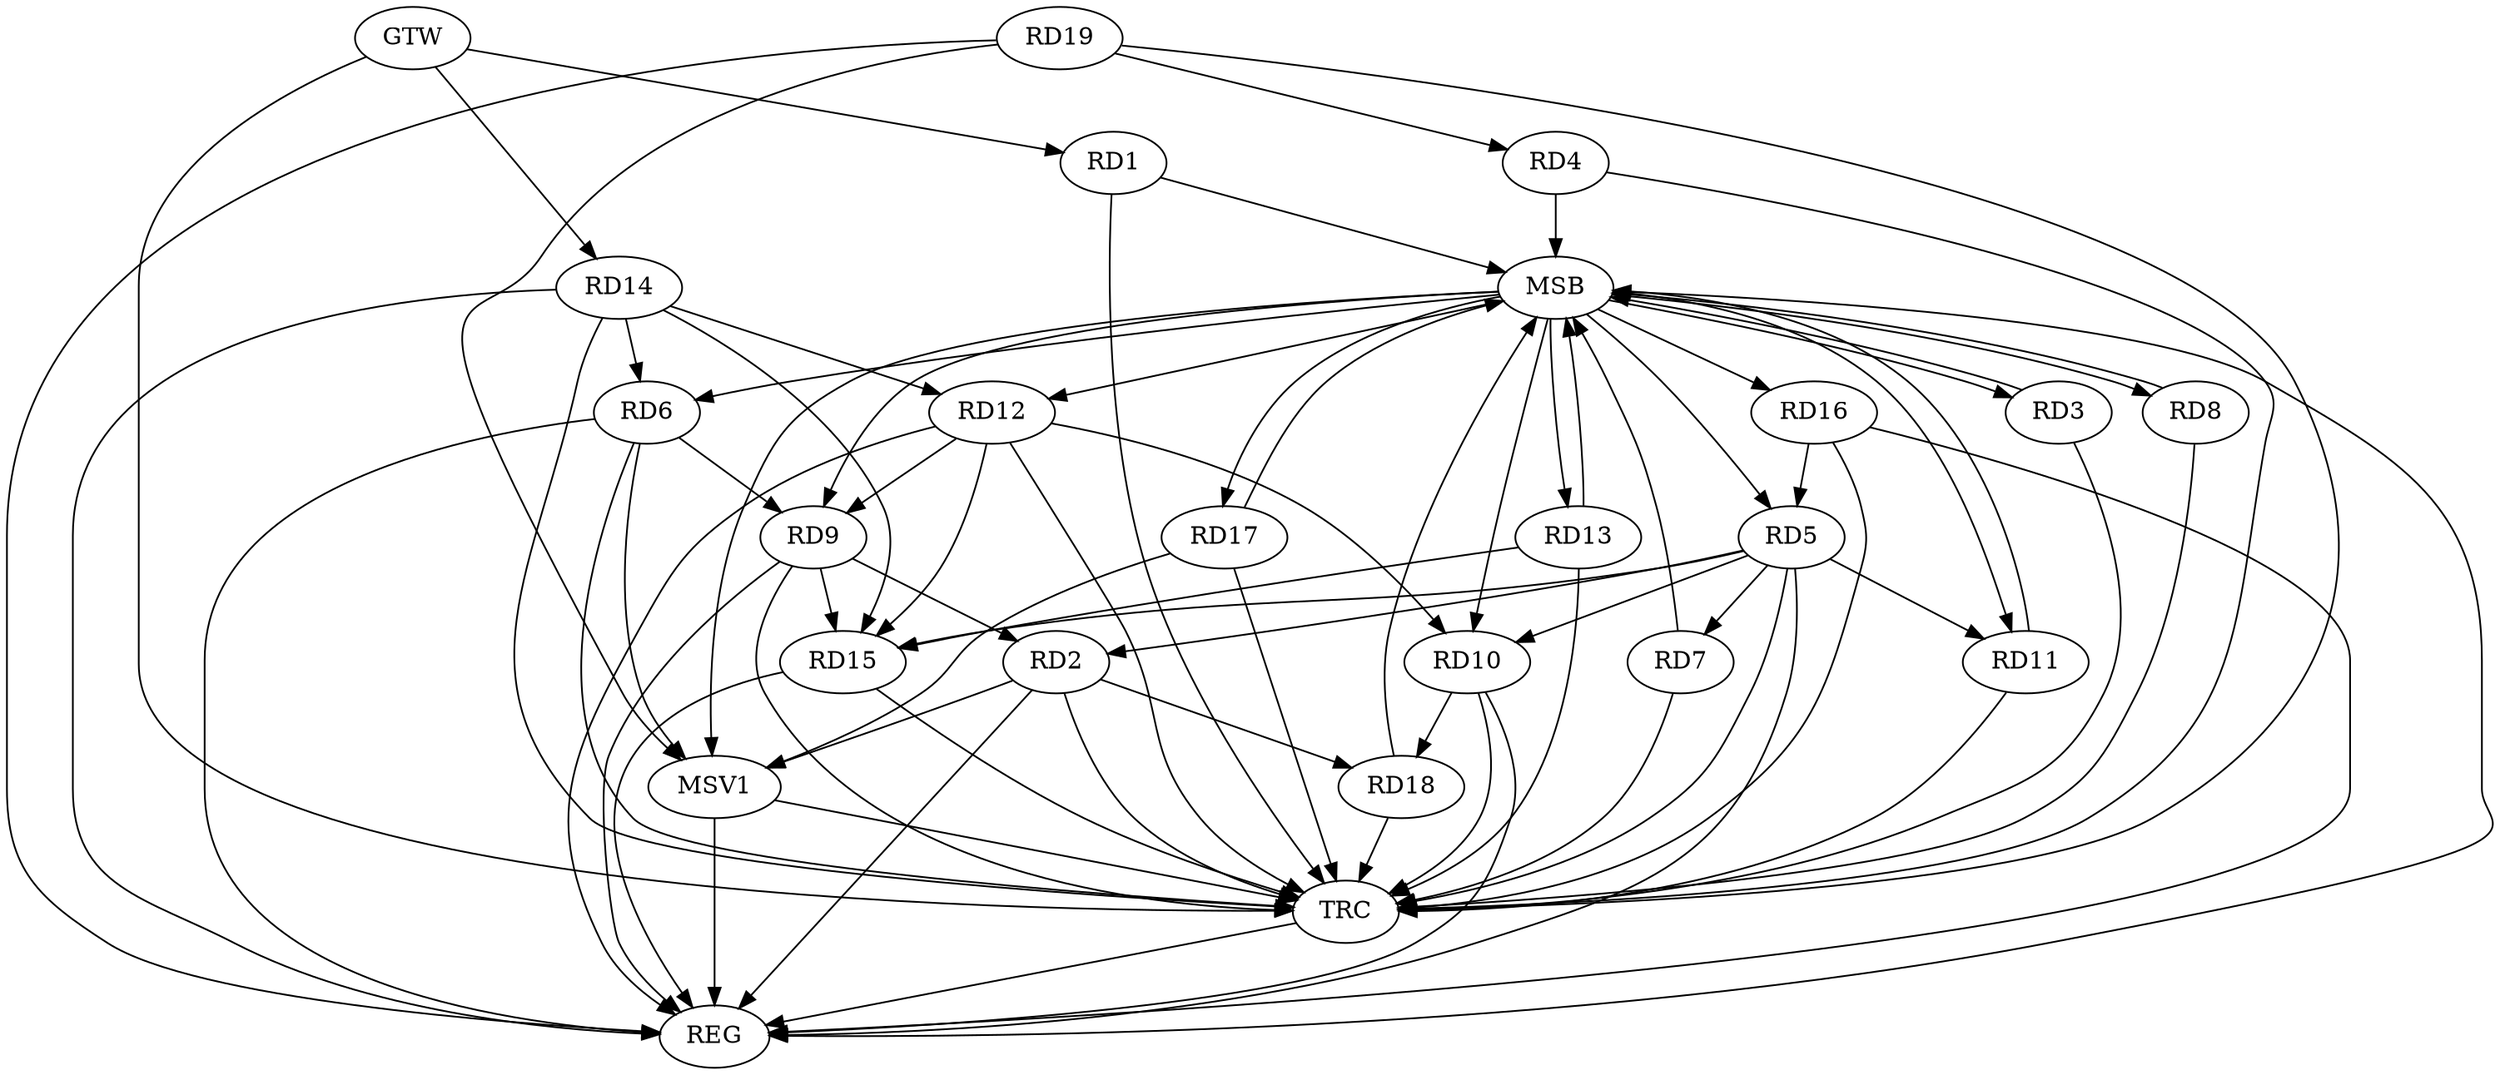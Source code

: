 strict digraph G {
  RD1 [ label="RD1" ];
  RD2 [ label="RD2" ];
  RD3 [ label="RD3" ];
  RD4 [ label="RD4" ];
  RD5 [ label="RD5" ];
  RD6 [ label="RD6" ];
  RD7 [ label="RD7" ];
  RD8 [ label="RD8" ];
  RD9 [ label="RD9" ];
  RD10 [ label="RD10" ];
  RD11 [ label="RD11" ];
  RD12 [ label="RD12" ];
  RD13 [ label="RD13" ];
  RD14 [ label="RD14" ];
  RD15 [ label="RD15" ];
  RD16 [ label="RD16" ];
  RD17 [ label="RD17" ];
  RD18 [ label="RD18" ];
  RD19 [ label="RD19" ];
  GTW [ label="GTW" ];
  REG [ label="REG" ];
  MSB [ label="MSB" ];
  TRC [ label="TRC" ];
  MSV1 [ label="MSV1" ];
  RD5 -> RD2;
  RD9 -> RD2;
  RD2 -> RD18;
  RD19 -> RD4;
  RD5 -> RD7;
  RD5 -> RD10;
  RD5 -> RD11;
  RD16 -> RD5;
  RD6 -> RD9;
  RD14 -> RD6;
  RD12 -> RD9;
  RD12 -> RD10;
  RD10 -> RD18;
  RD14 -> RD12;
  GTW -> RD1;
  GTW -> RD14;
  RD2 -> REG;
  RD5 -> REG;
  RD6 -> REG;
  RD9 -> REG;
  RD10 -> REG;
  RD12 -> REG;
  RD14 -> REG;
  RD15 -> REG;
  RD16 -> REG;
  RD19 -> REG;
  RD1 -> MSB;
  MSB -> RD10;
  MSB -> RD16;
  MSB -> REG;
  RD3 -> MSB;
  MSB -> RD5;
  MSB -> RD6;
  MSB -> RD12;
  MSB -> RD17;
  RD4 -> MSB;
  MSB -> RD11;
  RD7 -> MSB;
  MSB -> RD13;
  RD8 -> MSB;
  RD11 -> MSB;
  RD13 -> MSB;
  RD17 -> MSB;
  MSB -> RD3;
  MSB -> RD8;
  RD18 -> MSB;
  MSB -> RD9;
  RD1 -> TRC;
  RD2 -> TRC;
  RD3 -> TRC;
  RD4 -> TRC;
  RD5 -> TRC;
  RD6 -> TRC;
  RD7 -> TRC;
  RD8 -> TRC;
  RD9 -> TRC;
  RD10 -> TRC;
  RD11 -> TRC;
  RD12 -> TRC;
  RD13 -> TRC;
  RD14 -> TRC;
  RD15 -> TRC;
  RD16 -> TRC;
  RD17 -> TRC;
  RD18 -> TRC;
  RD19 -> TRC;
  GTW -> TRC;
  TRC -> REG;
  RD9 -> RD15;
  RD14 -> RD15;
  RD12 -> RD15;
  RD13 -> RD15;
  RD5 -> RD15;
  RD2 -> MSV1;
  RD6 -> MSV1;
  RD19 -> MSV1;
  MSB -> MSV1;
  RD17 -> MSV1;
  MSV1 -> REG;
  MSV1 -> TRC;
}
